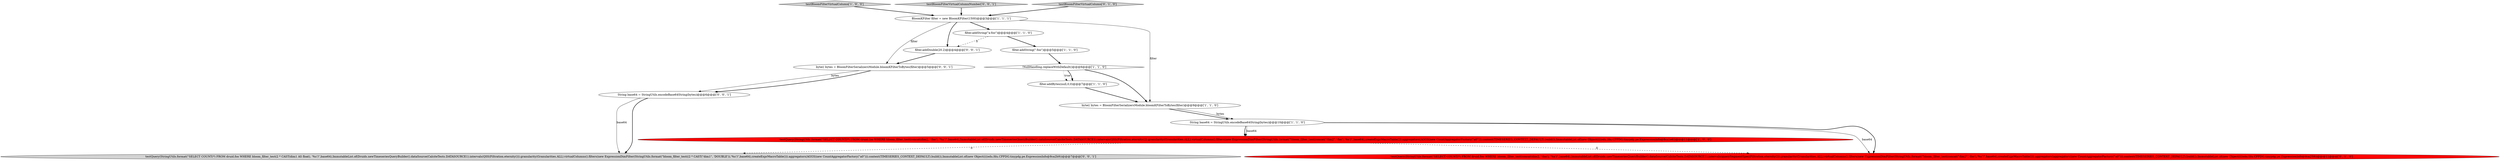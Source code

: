 digraph {
7 [style = filled, label = "!NullHandling.replaceWithDefault()@@@6@@@['1', '1', '0']", fillcolor = white, shape = diamond image = "AAA0AAABBB1BBB"];
5 [style = filled, label = "filter.addString(\"-foo\")@@@5@@@['1', '1', '0']", fillcolor = white, shape = ellipse image = "AAA0AAABBB1BBB"];
3 [style = filled, label = "testBloomFilterVirtualColumn['1', '0', '0']", fillcolor = lightgray, shape = diamond image = "AAA0AAABBB1BBB"];
2 [style = filled, label = "filter.addBytes(null,0,0)@@@7@@@['1', '1', '0']", fillcolor = white, shape = ellipse image = "AAA0AAABBB1BBB"];
0 [style = filled, label = "testQuery(StringUtils.format(\"SELECT COUNT(*) FROM druid.foo WHERE bloom_filter_test(concat(dim2, '-foo'), '%s')\",base64),ImmutableList.of(Druids.newTimeseriesQueryBuilder().dataSource(CalciteTests.DATASOURCE1).intervals(QSS(Filtration.eternity())).granularity(Granularities.ALL).virtualColumns().filters(new ExpressionDimFilter(StringUtils.format(\"bloom_filter_test(concat(\"dim2\",'-foo'),'%s')\",base64),createExprMacroTable())).aggregators(AGGS(new CountAggregatorFactory(\"a0\"))).context(TIMESERIES_CONTEXT_DEFAULT).build()),ImmutableList.of(new Object((((edu.fdu.CPPDG.tinypdg.pe.ExpressionInfo@8ca1e6))@@@11@@@['1', '0', '0']", fillcolor = red, shape = ellipse image = "AAA1AAABBB1BBB"];
6 [style = filled, label = "String base64 = StringUtils.encodeBase64String(bytes)@@@10@@@['1', '1', '0']", fillcolor = white, shape = ellipse image = "AAA0AAABBB1BBB"];
9 [style = filled, label = "testQuery(StringUtils.format(\"SELECT COUNT(*) FROM druid.foo WHERE bloom_filter_test(concat(dim2, '-foo'), '%s')\",base64),ImmutableList.of(Druids.newTimeseriesQueryBuilder().dataSource(CalciteTests.DATASOURCE1).intervals(querySegmentSpec(Filtration.eternity())).granularity(Granularities.ALL).virtualColumns().filters(new ExpressionDimFilter(StringUtils.format(\"bloom_filter_test(concat(\"dim2\",'-foo'),'%s')\",base64),createExprMacroTable())).aggregators(aggregators(new CountAggregatorFactory(\"a0\"))).context(TIMESERIES_CONTEXT_DEFAULT).build()),ImmutableList.of(new Object((((edu.fdu.CPPDG.tinypdg.pe.ExpressionInfo@8ca259))@@@11@@@['0', '1', '0']", fillcolor = red, shape = ellipse image = "AAA1AAABBB2BBB"];
12 [style = filled, label = "testBloomFilterVirtualColumnNumber['0', '0', '1']", fillcolor = lightgray, shape = diamond image = "AAA0AAABBB3BBB"];
13 [style = filled, label = "byte(( bytes = BloomFilterSerializersModule.bloomKFilterToBytes(filter)@@@5@@@['0', '0', '1']", fillcolor = white, shape = ellipse image = "AAA0AAABBB3BBB"];
11 [style = filled, label = "testQuery(StringUtils.format(\"SELECT COUNT(*) FROM druid.foo WHERE bloom_filter_test(2 * CAST(dim1 AS float), '%s')\",base64),ImmutableList.of(Druids.newTimeseriesQueryBuilder().dataSource(CalciteTests.DATASOURCE1).intervals(QSS(Filtration.eternity())).granularity(Granularities.ALL).virtualColumns().filters(new ExpressionDimFilter(StringUtils.format(\"bloom_filter_test((2 * CAST(\"dim1\", 'DOUBLE')),'%s')\",base64),createExprMacroTable())).aggregators(AGGS(new CountAggregatorFactory(\"a0\"))).context(TIMESERIES_CONTEXT_DEFAULT).build()),ImmutableList.of(new Object((((edu.fdu.CPPDG.tinypdg.pe.ExpressionInfo@8ca2b9))@@@7@@@['0', '0', '1']", fillcolor = lightgray, shape = ellipse image = "AAA0AAABBB3BBB"];
15 [style = filled, label = "String base64 = StringUtils.encodeBase64String(bytes)@@@6@@@['0', '0', '1']", fillcolor = white, shape = ellipse image = "AAA0AAABBB3BBB"];
14 [style = filled, label = "filter.addDouble(20.2)@@@4@@@['0', '0', '1']", fillcolor = white, shape = ellipse image = "AAA0AAABBB3BBB"];
1 [style = filled, label = "filter.addString(\"a-foo\")@@@4@@@['1', '1', '0']", fillcolor = white, shape = ellipse image = "AAA0AAABBB1BBB"];
8 [style = filled, label = "byte(( bytes = BloomFilterSerializersModule.bloomKFilterToBytes(filter)@@@9@@@['1', '1', '0']", fillcolor = white, shape = ellipse image = "AAA0AAABBB1BBB"];
10 [style = filled, label = "testBloomFilterVirtualColumn['0', '1', '0']", fillcolor = lightgray, shape = diamond image = "AAA0AAABBB2BBB"];
4 [style = filled, label = "BloomKFilter filter = new BloomKFilter(1500)@@@3@@@['1', '1', '1']", fillcolor = white, shape = ellipse image = "AAA0AAABBB1BBB"];
1->5 [style = bold, label=""];
7->2 [style = dotted, label="true"];
4->14 [style = bold, label=""];
1->14 [style = dashed, label="0"];
8->6 [style = bold, label=""];
6->0 [style = bold, label=""];
0->11 [style = dashed, label="0"];
7->8 [style = bold, label=""];
8->6 [style = solid, label="bytes"];
6->9 [style = solid, label="base64"];
3->4 [style = bold, label=""];
4->8 [style = solid, label="filter"];
15->11 [style = solid, label="base64"];
13->15 [style = solid, label="bytes"];
15->11 [style = bold, label=""];
12->4 [style = bold, label=""];
7->2 [style = bold, label=""];
10->4 [style = bold, label=""];
5->7 [style = bold, label=""];
4->1 [style = bold, label=""];
13->15 [style = bold, label=""];
14->13 [style = bold, label=""];
0->9 [style = dashed, label="0"];
6->9 [style = bold, label=""];
6->0 [style = solid, label="base64"];
2->8 [style = bold, label=""];
4->13 [style = solid, label="filter"];
}
